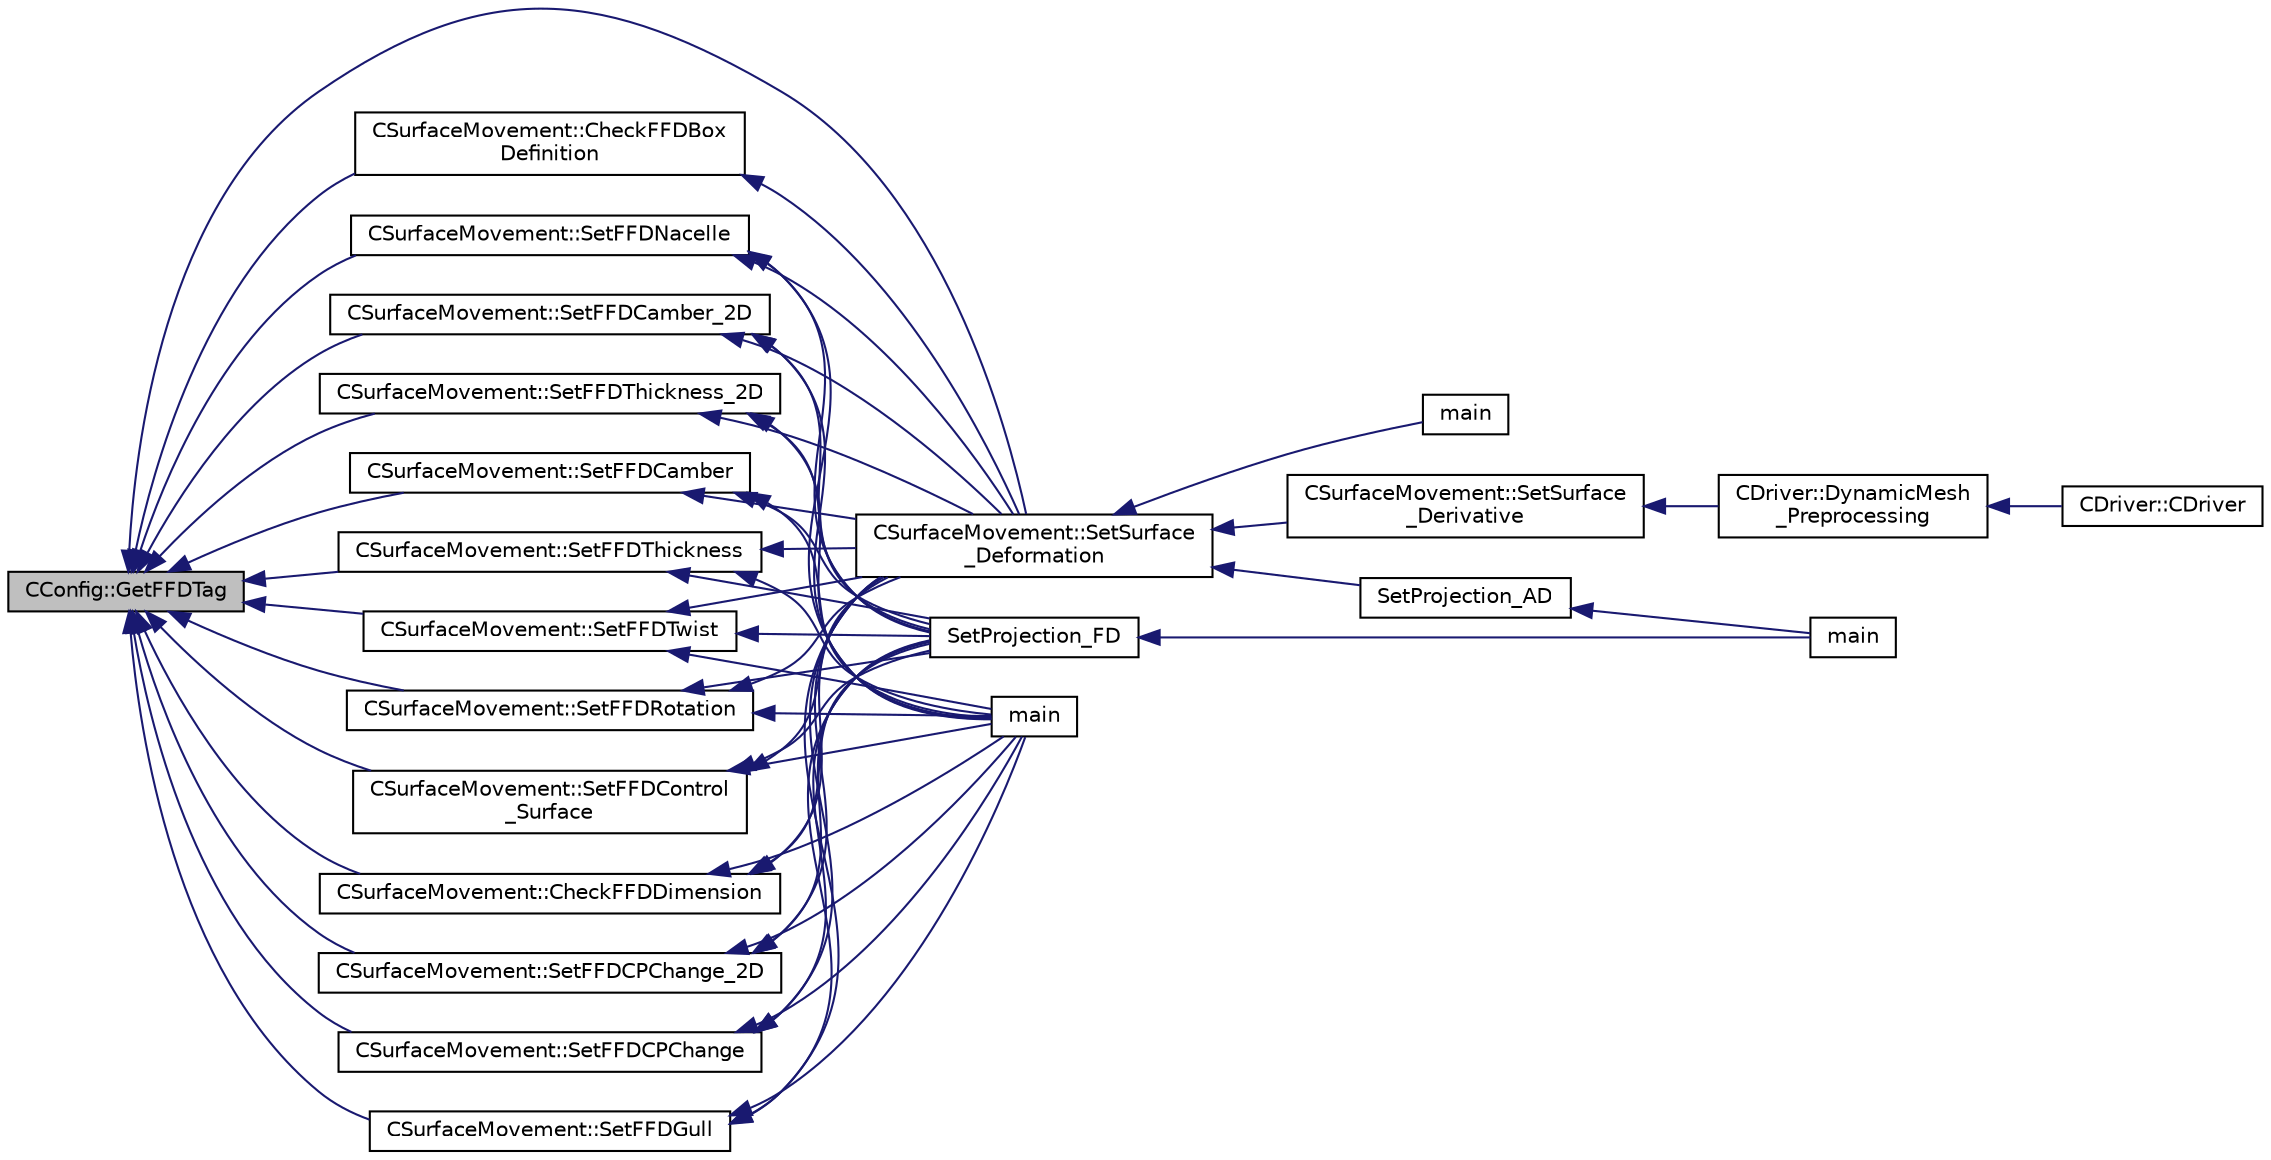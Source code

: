 digraph "CConfig::GetFFDTag"
{
  edge [fontname="Helvetica",fontsize="10",labelfontname="Helvetica",labelfontsize="10"];
  node [fontname="Helvetica",fontsize="10",shape=record];
  rankdir="LR";
  Node3100 [label="CConfig::GetFFDTag",height=0.2,width=0.4,color="black", fillcolor="grey75", style="filled", fontcolor="black"];
  Node3100 -> Node3101 [dir="back",color="midnightblue",fontsize="10",style="solid",fontname="Helvetica"];
  Node3101 [label="CSurfaceMovement::CheckFFDBox\lDefinition",height=0.2,width=0.4,color="black", fillcolor="white", style="filled",URL="$class_c_surface_movement.html#a97127b76dc375702fa7264297a35f2bd",tooltip="Check if the design variable definition matches the FFD box definition. "];
  Node3101 -> Node3102 [dir="back",color="midnightblue",fontsize="10",style="solid",fontname="Helvetica"];
  Node3102 [label="CSurfaceMovement::SetSurface\l_Deformation",height=0.2,width=0.4,color="black", fillcolor="white", style="filled",URL="$class_c_surface_movement.html#a23bec9fbe1bcd7f6117100de93381ac3",tooltip="Set the surface/boundary deformation. "];
  Node3102 -> Node3103 [dir="back",color="midnightblue",fontsize="10",style="solid",fontname="Helvetica"];
  Node3103 [label="CSurfaceMovement::SetSurface\l_Derivative",height=0.2,width=0.4,color="black", fillcolor="white", style="filled",URL="$class_c_surface_movement.html#af6aac73d04565bf6e9b81305b66e97e7",tooltip="Set derivatives of the surface/boundary deformation. "];
  Node3103 -> Node3104 [dir="back",color="midnightblue",fontsize="10",style="solid",fontname="Helvetica"];
  Node3104 [label="CDriver::DynamicMesh\l_Preprocessing",height=0.2,width=0.4,color="black", fillcolor="white", style="filled",URL="$class_c_driver.html#af585d91d9c08dbddcc2b3e67dd5f5af9",tooltip="GridMovement_Preprocessing. "];
  Node3104 -> Node3105 [dir="back",color="midnightblue",fontsize="10",style="solid",fontname="Helvetica"];
  Node3105 [label="CDriver::CDriver",height=0.2,width=0.4,color="black", fillcolor="white", style="filled",URL="$class_c_driver.html#a3fca4a013a6efa9bbb38fe78a86b5f3d",tooltip="Constructor of the class. "];
  Node3102 -> Node3106 [dir="back",color="midnightblue",fontsize="10",style="solid",fontname="Helvetica"];
  Node3106 [label="main",height=0.2,width=0.4,color="black", fillcolor="white", style="filled",URL="$_s_u2___d_e_f_8cpp.html#a0ddf1224851353fc92bfbff6f499fa97"];
  Node3102 -> Node3107 [dir="back",color="midnightblue",fontsize="10",style="solid",fontname="Helvetica"];
  Node3107 [label="SetProjection_AD",height=0.2,width=0.4,color="black", fillcolor="white", style="filled",URL="$_s_u2___d_o_t_8cpp.html#a3fceed882e8eb3d6796c8e8396af7d87",tooltip="Projection of the surface sensitivity using algorithmic differentiation (AD). "];
  Node3107 -> Node3108 [dir="back",color="midnightblue",fontsize="10",style="solid",fontname="Helvetica"];
  Node3108 [label="main",height=0.2,width=0.4,color="black", fillcolor="white", style="filled",URL="$_s_u2___d_o_t_8cpp.html#a0ddf1224851353fc92bfbff6f499fa97"];
  Node3100 -> Node3102 [dir="back",color="midnightblue",fontsize="10",style="solid",fontname="Helvetica"];
  Node3100 -> Node3109 [dir="back",color="midnightblue",fontsize="10",style="solid",fontname="Helvetica"];
  Node3109 [label="CSurfaceMovement::CheckFFDDimension",height=0.2,width=0.4,color="black", fillcolor="white", style="filled",URL="$class_c_surface_movement.html#ac96d720da758ca2e213d8198ba738525",tooltip="Check the intersections of the FFD with the surface. "];
  Node3109 -> Node3102 [dir="back",color="midnightblue",fontsize="10",style="solid",fontname="Helvetica"];
  Node3109 -> Node3110 [dir="back",color="midnightblue",fontsize="10",style="solid",fontname="Helvetica"];
  Node3110 [label="SetProjection_FD",height=0.2,width=0.4,color="black", fillcolor="white", style="filled",URL="$_s_u2___d_o_t_8cpp.html#a5c5163a755085e03f1dfa23aeb7e21f2",tooltip="Projection of the surface sensitivity using finite differences (FD). "];
  Node3110 -> Node3108 [dir="back",color="midnightblue",fontsize="10",style="solid",fontname="Helvetica"];
  Node3109 -> Node3111 [dir="back",color="midnightblue",fontsize="10",style="solid",fontname="Helvetica"];
  Node3111 [label="main",height=0.2,width=0.4,color="black", fillcolor="white", style="filled",URL="$_s_u2___g_e_o_8cpp.html#a0ddf1224851353fc92bfbff6f499fa97"];
  Node3100 -> Node3112 [dir="back",color="midnightblue",fontsize="10",style="solid",fontname="Helvetica"];
  Node3112 [label="CSurfaceMovement::SetFFDCPChange_2D",height=0.2,width=0.4,color="black", fillcolor="white", style="filled",URL="$class_c_surface_movement.html#a249f6f5bc798ae5a44813c17889a7cf3",tooltip="Set the deformation of the Free From box using the control point position. "];
  Node3112 -> Node3102 [dir="back",color="midnightblue",fontsize="10",style="solid",fontname="Helvetica"];
  Node3112 -> Node3110 [dir="back",color="midnightblue",fontsize="10",style="solid",fontname="Helvetica"];
  Node3112 -> Node3111 [dir="back",color="midnightblue",fontsize="10",style="solid",fontname="Helvetica"];
  Node3100 -> Node3113 [dir="back",color="midnightblue",fontsize="10",style="solid",fontname="Helvetica"];
  Node3113 [label="CSurfaceMovement::SetFFDCPChange",height=0.2,width=0.4,color="black", fillcolor="white", style="filled",URL="$class_c_surface_movement.html#a47b2f6a71549045c407701f41b7aeafa",tooltip="Set the deformation of the Free From box using the control point position. "];
  Node3113 -> Node3102 [dir="back",color="midnightblue",fontsize="10",style="solid",fontname="Helvetica"];
  Node3113 -> Node3110 [dir="back",color="midnightblue",fontsize="10",style="solid",fontname="Helvetica"];
  Node3113 -> Node3111 [dir="back",color="midnightblue",fontsize="10",style="solid",fontname="Helvetica"];
  Node3100 -> Node3114 [dir="back",color="midnightblue",fontsize="10",style="solid",fontname="Helvetica"];
  Node3114 [label="CSurfaceMovement::SetFFDGull",height=0.2,width=0.4,color="black", fillcolor="white", style="filled",URL="$class_c_surface_movement.html#ac4c7271d2bc3c69ef851b46d68c03aa0",tooltip="Set the deformation of the Free From box using the control point position. "];
  Node3114 -> Node3102 [dir="back",color="midnightblue",fontsize="10",style="solid",fontname="Helvetica"];
  Node3114 -> Node3110 [dir="back",color="midnightblue",fontsize="10",style="solid",fontname="Helvetica"];
  Node3114 -> Node3111 [dir="back",color="midnightblue",fontsize="10",style="solid",fontname="Helvetica"];
  Node3100 -> Node3115 [dir="back",color="midnightblue",fontsize="10",style="solid",fontname="Helvetica"];
  Node3115 [label="CSurfaceMovement::SetFFDNacelle",height=0.2,width=0.4,color="black", fillcolor="white", style="filled",URL="$class_c_surface_movement.html#a49f61bf9b09c99f4ad40e9aef8317b2b",tooltip="Set the deformation of the Free From box using the control point position. "];
  Node3115 -> Node3102 [dir="back",color="midnightblue",fontsize="10",style="solid",fontname="Helvetica"];
  Node3115 -> Node3110 [dir="back",color="midnightblue",fontsize="10",style="solid",fontname="Helvetica"];
  Node3115 -> Node3111 [dir="back",color="midnightblue",fontsize="10",style="solid",fontname="Helvetica"];
  Node3100 -> Node3116 [dir="back",color="midnightblue",fontsize="10",style="solid",fontname="Helvetica"];
  Node3116 [label="CSurfaceMovement::SetFFDCamber_2D",height=0.2,width=0.4,color="black", fillcolor="white", style="filled",URL="$class_c_surface_movement.html#a7817fc323e02565979fc89748dd99325",tooltip="Set a camber deformation of the Free From box using the control point position. "];
  Node3116 -> Node3102 [dir="back",color="midnightblue",fontsize="10",style="solid",fontname="Helvetica"];
  Node3116 -> Node3110 [dir="back",color="midnightblue",fontsize="10",style="solid",fontname="Helvetica"];
  Node3116 -> Node3111 [dir="back",color="midnightblue",fontsize="10",style="solid",fontname="Helvetica"];
  Node3100 -> Node3117 [dir="back",color="midnightblue",fontsize="10",style="solid",fontname="Helvetica"];
  Node3117 [label="CSurfaceMovement::SetFFDThickness_2D",height=0.2,width=0.4,color="black", fillcolor="white", style="filled",URL="$class_c_surface_movement.html#af08f939b15744f89162da83aaf12fbda",tooltip="Set a thickness deformation of the Free From box using the control point position. "];
  Node3117 -> Node3102 [dir="back",color="midnightblue",fontsize="10",style="solid",fontname="Helvetica"];
  Node3117 -> Node3110 [dir="back",color="midnightblue",fontsize="10",style="solid",fontname="Helvetica"];
  Node3117 -> Node3111 [dir="back",color="midnightblue",fontsize="10",style="solid",fontname="Helvetica"];
  Node3100 -> Node3118 [dir="back",color="midnightblue",fontsize="10",style="solid",fontname="Helvetica"];
  Node3118 [label="CSurfaceMovement::SetFFDCamber",height=0.2,width=0.4,color="black", fillcolor="white", style="filled",URL="$class_c_surface_movement.html#aaec2987af8a09d9f12e64bf532f56e72",tooltip="Set a camber deformation of the Free From box using the control point position. "];
  Node3118 -> Node3102 [dir="back",color="midnightblue",fontsize="10",style="solid",fontname="Helvetica"];
  Node3118 -> Node3110 [dir="back",color="midnightblue",fontsize="10",style="solid",fontname="Helvetica"];
  Node3118 -> Node3111 [dir="back",color="midnightblue",fontsize="10",style="solid",fontname="Helvetica"];
  Node3100 -> Node3119 [dir="back",color="midnightblue",fontsize="10",style="solid",fontname="Helvetica"];
  Node3119 [label="CSurfaceMovement::SetFFDThickness",height=0.2,width=0.4,color="black", fillcolor="white", style="filled",URL="$class_c_surface_movement.html#a2dd1343c6d38e20966f1f1f58bf4f092",tooltip="Set a thickness deformation of the Free From box using the control point position. "];
  Node3119 -> Node3102 [dir="back",color="midnightblue",fontsize="10",style="solid",fontname="Helvetica"];
  Node3119 -> Node3110 [dir="back",color="midnightblue",fontsize="10",style="solid",fontname="Helvetica"];
  Node3119 -> Node3111 [dir="back",color="midnightblue",fontsize="10",style="solid",fontname="Helvetica"];
  Node3100 -> Node3120 [dir="back",color="midnightblue",fontsize="10",style="solid",fontname="Helvetica"];
  Node3120 [label="CSurfaceMovement::SetFFDTwist",height=0.2,width=0.4,color="black", fillcolor="white", style="filled",URL="$class_c_surface_movement.html#a7c8565cafb57777cebd128cb0b610c7e",tooltip="Set a twist angle deformation of the Free From box using the control point position. "];
  Node3120 -> Node3102 [dir="back",color="midnightblue",fontsize="10",style="solid",fontname="Helvetica"];
  Node3120 -> Node3110 [dir="back",color="midnightblue",fontsize="10",style="solid",fontname="Helvetica"];
  Node3120 -> Node3111 [dir="back",color="midnightblue",fontsize="10",style="solid",fontname="Helvetica"];
  Node3100 -> Node3121 [dir="back",color="midnightblue",fontsize="10",style="solid",fontname="Helvetica"];
  Node3121 [label="CSurfaceMovement::SetFFDRotation",height=0.2,width=0.4,color="black", fillcolor="white", style="filled",URL="$class_c_surface_movement.html#a9a5c4081f7d287d3a124694f54417d56",tooltip="Set a rotation angle deformation of the Free From box using the control point position. "];
  Node3121 -> Node3102 [dir="back",color="midnightblue",fontsize="10",style="solid",fontname="Helvetica"];
  Node3121 -> Node3110 [dir="back",color="midnightblue",fontsize="10",style="solid",fontname="Helvetica"];
  Node3121 -> Node3111 [dir="back",color="midnightblue",fontsize="10",style="solid",fontname="Helvetica"];
  Node3100 -> Node3122 [dir="back",color="midnightblue",fontsize="10",style="solid",fontname="Helvetica"];
  Node3122 [label="CSurfaceMovement::SetFFDControl\l_Surface",height=0.2,width=0.4,color="black", fillcolor="white", style="filled",URL="$class_c_surface_movement.html#adf31355644f1aa3fba36ccc743ea5f8d",tooltip="Set a rotation angle deformation in a control surface of the Free From box using the control point po..."];
  Node3122 -> Node3102 [dir="back",color="midnightblue",fontsize="10",style="solid",fontname="Helvetica"];
  Node3122 -> Node3110 [dir="back",color="midnightblue",fontsize="10",style="solid",fontname="Helvetica"];
  Node3122 -> Node3111 [dir="back",color="midnightblue",fontsize="10",style="solid",fontname="Helvetica"];
}
